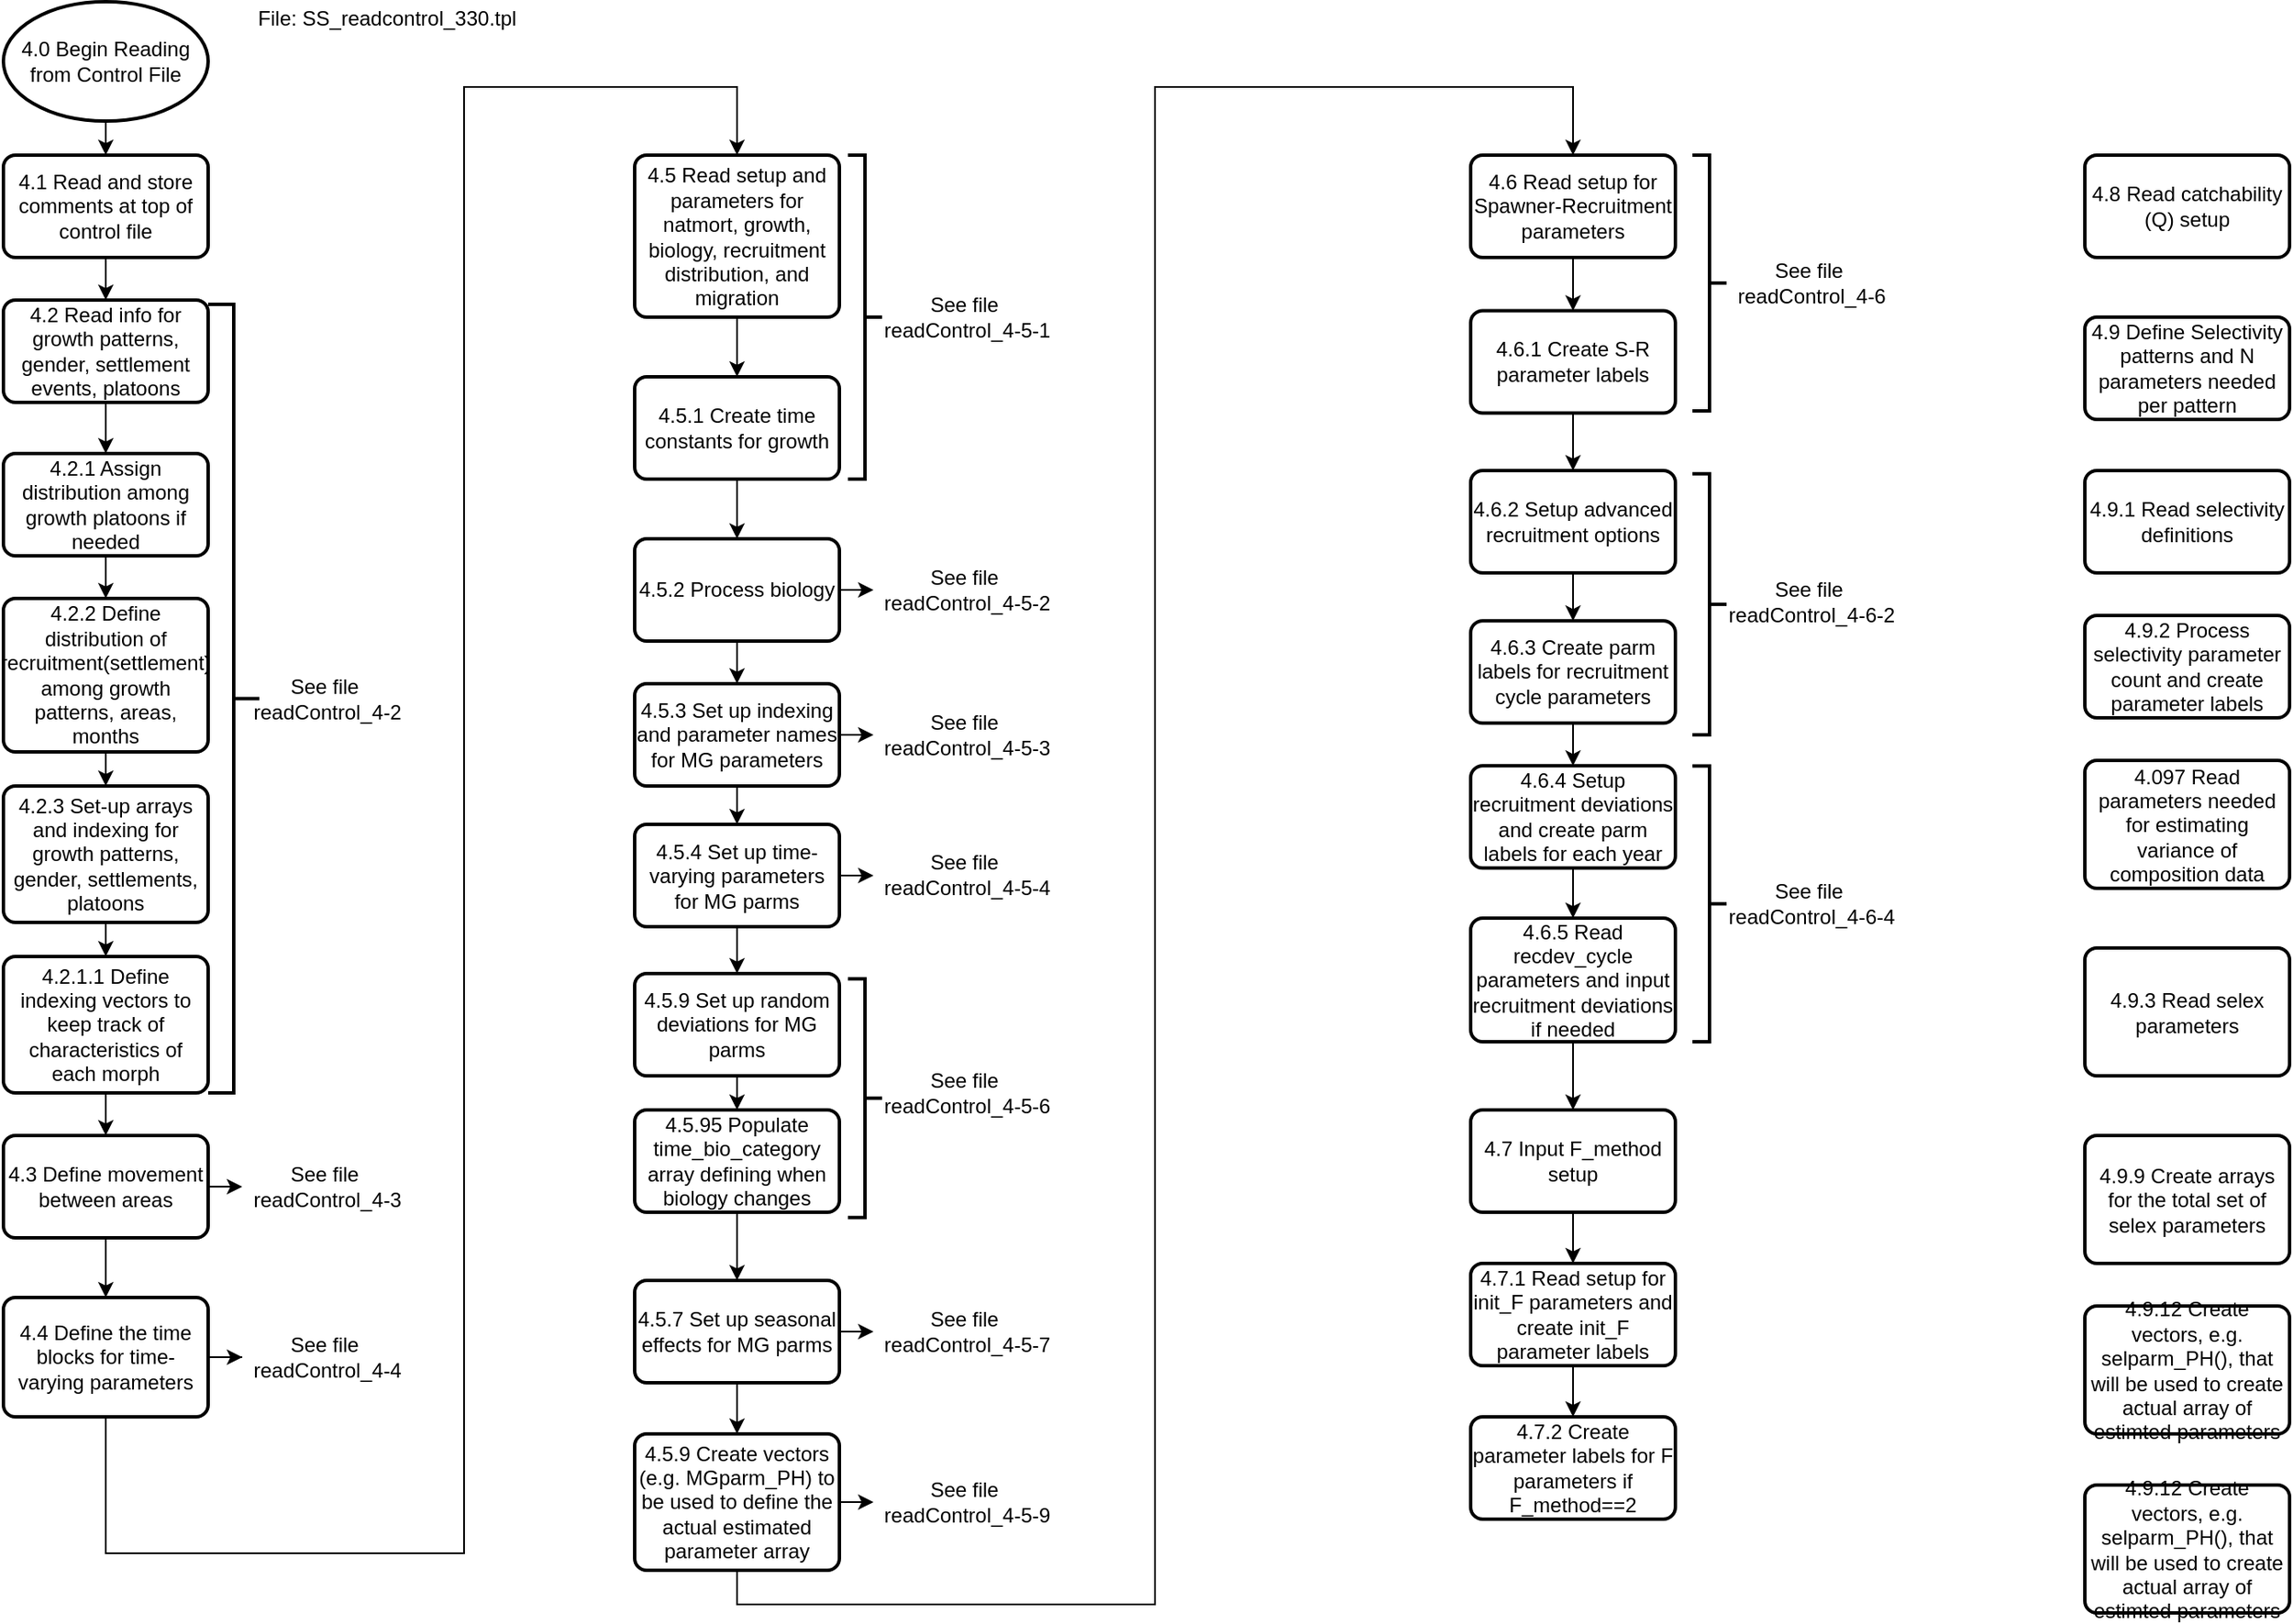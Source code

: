 <mxfile version="13.9.9" type="device"><diagram id="C5RBs43oDa-KdzZeNtuy" name="Page-1"><mxGraphModel dx="434" dy="266" grid="1" gridSize="10" guides="1" tooltips="1" connect="1" arrows="1" fold="1" page="1" pageScale="1" pageWidth="850" pageHeight="1100" math="0" shadow="0"><root><mxCell id="WIyWlLk6GJQsqaUBKTNV-0"/><mxCell id="WIyWlLk6GJQsqaUBKTNV-1" parent="WIyWlLk6GJQsqaUBKTNV-0"/><mxCell id="CVeyTvW_FwNF0HtOR0Q--5" value="" style="strokeWidth=2;html=1;shape=mxgraph.flowchart.annotation_2;align=left;labelPosition=right;pointerEvents=1;direction=west;" parent="WIyWlLk6GJQsqaUBKTNV-1" vertex="1"><mxGeometry x="160" y="297.5" width="30" height="462.5" as="geometry"/></mxCell><mxCell id="9m7rCXmyvCfdYnmGvJ6k-11" value="" style="edgeStyle=orthogonalEdgeStyle;rounded=0;orthogonalLoop=1;jettySize=auto;html=1;" parent="WIyWlLk6GJQsqaUBKTNV-1" source="u-zsQwx9gJPAkVnJD_Lh-2" target="u-zsQwx9gJPAkVnJD_Lh-3" edge="1"><mxGeometry relative="1" as="geometry"><mxPoint x="-30" y="360" as="sourcePoint"/><mxPoint x="-30" y="470" as="targetPoint"/></mxGeometry></mxCell><mxCell id="_HgxIcMPc0hVrQ892XPF-6" value="" style="endArrow=classic;html=1;" parent="WIyWlLk6GJQsqaUBKTNV-1" source="u-zsQwx9gJPAkVnJD_Lh-0" target="u-zsQwx9gJPAkVnJD_Lh-1" edge="1"><mxGeometry width="50" height="50" relative="1" as="geometry"><mxPoint x="-20" y="270" as="sourcePoint"/><mxPoint x="80" y="240" as="targetPoint"/></mxGeometry></mxCell><mxCell id="jNglZu_jcN5MywpICOAI-36" value="" style="edgeStyle=orthogonalEdgeStyle;rounded=0;orthogonalLoop=1;jettySize=auto;html=1;" parent="WIyWlLk6GJQsqaUBKTNV-1" source="jNglZu_jcN5MywpICOAI-35" target="u-zsQwx9gJPAkVnJD_Lh-0" edge="1"><mxGeometry relative="1" as="geometry"/></mxCell><mxCell id="jNglZu_jcN5MywpICOAI-35" value="&lt;span&gt;4.0 Begin Reading from Control File&lt;/span&gt;" style="strokeWidth=2;html=1;shape=mxgraph.flowchart.start_1;whiteSpace=wrap;" parent="WIyWlLk6GJQsqaUBKTNV-1" vertex="1"><mxGeometry x="40" y="120" width="120" height="70" as="geometry"/></mxCell><mxCell id="jNglZu_jcN5MywpICOAI-70" value="" style="endArrow=classic;html=1;" parent="WIyWlLk6GJQsqaUBKTNV-1" source="u-zsQwx9gJPAkVnJD_Lh-1" target="u-zsQwx9gJPAkVnJD_Lh-2" edge="1"><mxGeometry width="50" height="50" relative="1" as="geometry"><mxPoint x="-30" y="360" as="sourcePoint"/><mxPoint x="210" y="530" as="targetPoint"/></mxGeometry></mxCell><mxCell id="jNglZu_jcN5MywpICOAI-81" value="" style="endArrow=classic;html=1;" parent="WIyWlLk6GJQsqaUBKTNV-1" source="u-zsQwx9gJPAkVnJD_Lh-3" target="u-zsQwx9gJPAkVnJD_Lh-4" edge="1"><mxGeometry width="50" height="50" relative="1" as="geometry"><mxPoint x="-30" y="560" as="sourcePoint"/><mxPoint x="-30" y="585" as="targetPoint"/></mxGeometry></mxCell><mxCell id="jNglZu_jcN5MywpICOAI-83" value="" style="endArrow=classic;html=1;" parent="WIyWlLk6GJQsqaUBKTNV-1" source="u-zsQwx9gJPAkVnJD_Lh-4" target="u-zsQwx9gJPAkVnJD_Lh-5" edge="1"><mxGeometry width="50" height="50" relative="1" as="geometry"><mxPoint x="-30" y="660" as="sourcePoint"/><mxPoint x="-30" y="685" as="targetPoint"/></mxGeometry></mxCell><mxCell id="9m7rCXmyvCfdYnmGvJ6k-12" value="" style="endArrow=classic;html=1;" parent="WIyWlLk6GJQsqaUBKTNV-1" source="u-zsQwx9gJPAkVnJD_Lh-5" target="u-zsQwx9gJPAkVnJD_Lh-6" edge="1"><mxGeometry width="50" height="50" relative="1" as="geometry"><mxPoint x="-30" y="755" as="sourcePoint"/><mxPoint x="-30" y="800" as="targetPoint"/></mxGeometry></mxCell><mxCell id="u-zsQwx9gJPAkVnJD_Lh-0" value="&lt;span&gt;4.1 Read and store comments at top of control file&lt;/span&gt;" style="rounded=1;whiteSpace=wrap;html=1;absoluteArcSize=1;arcSize=14;strokeWidth=2;" parent="WIyWlLk6GJQsqaUBKTNV-1" vertex="1"><mxGeometry x="40" y="210" width="120" height="60" as="geometry"/></mxCell><mxCell id="u-zsQwx9gJPAkVnJD_Lh-1" value="4.2 Read info for growth patterns, gender, settlement events, platoons" style="rounded=1;whiteSpace=wrap;html=1;absoluteArcSize=1;arcSize=14;strokeWidth=2;" parent="WIyWlLk6GJQsqaUBKTNV-1" vertex="1"><mxGeometry x="40" y="295" width="120" height="60" as="geometry"/></mxCell><mxCell id="u-zsQwx9gJPAkVnJD_Lh-2" value="4.2.1 Assign distribution among growth platoons if needed" style="rounded=1;whiteSpace=wrap;html=1;absoluteArcSize=1;arcSize=14;strokeWidth=2;" parent="WIyWlLk6GJQsqaUBKTNV-1" vertex="1"><mxGeometry x="40" y="385" width="120" height="60" as="geometry"/></mxCell><mxCell id="u-zsQwx9gJPAkVnJD_Lh-3" value="4.2.2 Define distribution of recruitment(settlement) among growth patterns, areas, months" style="rounded=1;whiteSpace=wrap;html=1;absoluteArcSize=1;arcSize=14;strokeWidth=2;" parent="WIyWlLk6GJQsqaUBKTNV-1" vertex="1"><mxGeometry x="40" y="470" width="120" height="90" as="geometry"/></mxCell><mxCell id="u-zsQwx9gJPAkVnJD_Lh-4" value="4.2.3 Set-up arrays and indexing for growth patterns, gender, settlements, platoons" style="rounded=1;whiteSpace=wrap;html=1;absoluteArcSize=1;arcSize=14;strokeWidth=2;" parent="WIyWlLk6GJQsqaUBKTNV-1" vertex="1"><mxGeometry x="40" y="580" width="120" height="80" as="geometry"/></mxCell><mxCell id="u-zsQwx9gJPAkVnJD_Lh-5" value="4.2.1.1 Define indexing vectors to keep track of characteristics of each morph" style="rounded=1;whiteSpace=wrap;html=1;absoluteArcSize=1;arcSize=14;strokeWidth=2;" parent="WIyWlLk6GJQsqaUBKTNV-1" vertex="1"><mxGeometry x="40" y="680" width="120" height="80" as="geometry"/></mxCell><mxCell id="iACpkPrjVOWVO5fCXJKk-1" style="edgeStyle=orthogonalEdgeStyle;rounded=0;orthogonalLoop=1;jettySize=auto;html=1;" parent="WIyWlLk6GJQsqaUBKTNV-1" source="u-zsQwx9gJPAkVnJD_Lh-6" target="iACpkPrjVOWVO5fCXJKk-0" edge="1"><mxGeometry relative="1" as="geometry"/></mxCell><mxCell id="CVeyTvW_FwNF0HtOR0Q--2" style="edgeStyle=orthogonalEdgeStyle;rounded=0;orthogonalLoop=1;jettySize=auto;html=1;" parent="WIyWlLk6GJQsqaUBKTNV-1" source="u-zsQwx9gJPAkVnJD_Lh-6" target="XuzeitcJZgjzkdy00E1w-4" edge="1"><mxGeometry relative="1" as="geometry"><mxPoint x="190" y="815" as="targetPoint"/></mxGeometry></mxCell><mxCell id="u-zsQwx9gJPAkVnJD_Lh-6" value="4.3 Define movement between areas" style="rounded=1;whiteSpace=wrap;html=1;absoluteArcSize=1;arcSize=14;strokeWidth=2;" parent="WIyWlLk6GJQsqaUBKTNV-1" vertex="1"><mxGeometry x="40" y="785" width="120" height="60" as="geometry"/></mxCell><mxCell id="CVeyTvW_FwNF0HtOR0Q--4" style="edgeStyle=orthogonalEdgeStyle;rounded=0;orthogonalLoop=1;jettySize=auto;html=1;entryX=0;entryY=0.5;entryDx=0;entryDy=0;" parent="WIyWlLk6GJQsqaUBKTNV-1" source="iACpkPrjVOWVO5fCXJKk-0" target="XuzeitcJZgjzkdy00E1w-6" edge="1"><mxGeometry relative="1" as="geometry"><mxPoint x="190" y="915.0" as="targetPoint"/></mxGeometry></mxCell><mxCell id="CVeyTvW_FwNF0HtOR0Q--7" style="edgeStyle=orthogonalEdgeStyle;rounded=0;orthogonalLoop=1;jettySize=auto;html=1;entryX=0.5;entryY=0;entryDx=0;entryDy=0;" parent="WIyWlLk6GJQsqaUBKTNV-1" source="iACpkPrjVOWVO5fCXJKk-0" target="iACpkPrjVOWVO5fCXJKk-2" edge="1"><mxGeometry relative="1" as="geometry"><Array as="points"><mxPoint x="100" y="1030"/><mxPoint x="310" y="1030"/><mxPoint x="310" y="170"/><mxPoint x="470" y="170"/></Array></mxGeometry></mxCell><mxCell id="iACpkPrjVOWVO5fCXJKk-0" value="4.4 Define the time blocks for time-varying parameters" style="rounded=1;whiteSpace=wrap;html=1;absoluteArcSize=1;arcSize=14;strokeWidth=2;" parent="WIyWlLk6GJQsqaUBKTNV-1" vertex="1"><mxGeometry x="40" y="880" width="120" height="70" as="geometry"/></mxCell><mxCell id="CVbHCOr1O-YVreH6sENS-5" style="edgeStyle=orthogonalEdgeStyle;rounded=0;orthogonalLoop=1;jettySize=auto;html=1;entryX=0.5;entryY=0;entryDx=0;entryDy=0;" parent="WIyWlLk6GJQsqaUBKTNV-1" source="iACpkPrjVOWVO5fCXJKk-2" target="iACpkPrjVOWVO5fCXJKk-3" edge="1"><mxGeometry relative="1" as="geometry"/></mxCell><mxCell id="iACpkPrjVOWVO5fCXJKk-2" value="4.5 Read setup and parameters for natmort, growth, biology, recruitment distribution, and migration" style="rounded=1;whiteSpace=wrap;html=1;absoluteArcSize=1;arcSize=14;strokeWidth=2;" parent="WIyWlLk6GJQsqaUBKTNV-1" vertex="1"><mxGeometry x="410" y="210" width="120" height="95" as="geometry"/></mxCell><mxCell id="CVbHCOr1O-YVreH6sENS-6" style="edgeStyle=orthogonalEdgeStyle;rounded=0;orthogonalLoop=1;jettySize=auto;html=1;" parent="WIyWlLk6GJQsqaUBKTNV-1" source="iACpkPrjVOWVO5fCXJKk-3" target="iACpkPrjVOWVO5fCXJKk-4" edge="1"><mxGeometry relative="1" as="geometry"/></mxCell><mxCell id="iACpkPrjVOWVO5fCXJKk-3" value="4.5.1 Create time constants for growth" style="rounded=1;whiteSpace=wrap;html=1;absoluteArcSize=1;arcSize=14;strokeWidth=2;" parent="WIyWlLk6GJQsqaUBKTNV-1" vertex="1"><mxGeometry x="410" y="340" width="120" height="60" as="geometry"/></mxCell><mxCell id="CVbHCOr1O-YVreH6sENS-7" style="edgeStyle=orthogonalEdgeStyle;rounded=0;orthogonalLoop=1;jettySize=auto;html=1;" parent="WIyWlLk6GJQsqaUBKTNV-1" source="iACpkPrjVOWVO5fCXJKk-4" target="iACpkPrjVOWVO5fCXJKk-5" edge="1"><mxGeometry relative="1" as="geometry"/></mxCell><mxCell id="XuzeitcJZgjzkdy00E1w-10" value="" style="edgeStyle=orthogonalEdgeStyle;rounded=0;orthogonalLoop=1;jettySize=auto;html=1;" parent="WIyWlLk6GJQsqaUBKTNV-1" source="iACpkPrjVOWVO5fCXJKk-4" target="XuzeitcJZgjzkdy00E1w-8" edge="1"><mxGeometry relative="1" as="geometry"/></mxCell><mxCell id="iACpkPrjVOWVO5fCXJKk-4" value="4.5.2 Process biology" style="rounded=1;whiteSpace=wrap;html=1;absoluteArcSize=1;arcSize=14;strokeWidth=2;" parent="WIyWlLk6GJQsqaUBKTNV-1" vertex="1"><mxGeometry x="410" y="435" width="120" height="60" as="geometry"/></mxCell><mxCell id="XuzeitcJZgjzkdy00E1w-12" value="" style="edgeStyle=orthogonalEdgeStyle;rounded=0;orthogonalLoop=1;jettySize=auto;html=1;" parent="WIyWlLk6GJQsqaUBKTNV-1" source="iACpkPrjVOWVO5fCXJKk-5" target="XuzeitcJZgjzkdy00E1w-7" edge="1"><mxGeometry relative="1" as="geometry"/></mxCell><mxCell id="XuzeitcJZgjzkdy00E1w-22" value="" style="edgeStyle=orthogonalEdgeStyle;rounded=0;orthogonalLoop=1;jettySize=auto;html=1;" parent="WIyWlLk6GJQsqaUBKTNV-1" source="iACpkPrjVOWVO5fCXJKk-5" target="iACpkPrjVOWVO5fCXJKk-6" edge="1"><mxGeometry relative="1" as="geometry"/></mxCell><mxCell id="iACpkPrjVOWVO5fCXJKk-5" value="4.5.3 Set up indexing and parameter names for MG parameters" style="rounded=1;whiteSpace=wrap;html=1;absoluteArcSize=1;arcSize=14;strokeWidth=2;" parent="WIyWlLk6GJQsqaUBKTNV-1" vertex="1"><mxGeometry x="410" y="520" width="120" height="60" as="geometry"/></mxCell><mxCell id="XuzeitcJZgjzkdy00E1w-14" value="" style="edgeStyle=orthogonalEdgeStyle;rounded=0;orthogonalLoop=1;jettySize=auto;html=1;" parent="WIyWlLk6GJQsqaUBKTNV-1" source="iACpkPrjVOWVO5fCXJKk-6" target="XuzeitcJZgjzkdy00E1w-13" edge="1"><mxGeometry relative="1" as="geometry"/></mxCell><mxCell id="XuzeitcJZgjzkdy00E1w-23" value="" style="edgeStyle=orthogonalEdgeStyle;rounded=0;orthogonalLoop=1;jettySize=auto;html=1;" parent="WIyWlLk6GJQsqaUBKTNV-1" source="iACpkPrjVOWVO5fCXJKk-6" target="iACpkPrjVOWVO5fCXJKk-7" edge="1"><mxGeometry relative="1" as="geometry"/></mxCell><mxCell id="iACpkPrjVOWVO5fCXJKk-6" value="4.5.4 Set up time-varying parameters for MG parms" style="rounded=1;whiteSpace=wrap;html=1;absoluteArcSize=1;arcSize=14;strokeWidth=2;" parent="WIyWlLk6GJQsqaUBKTNV-1" vertex="1"><mxGeometry x="410" y="602.5" width="120" height="60" as="geometry"/></mxCell><mxCell id="XuzeitcJZgjzkdy00E1w-24" value="" style="edgeStyle=orthogonalEdgeStyle;rounded=0;orthogonalLoop=1;jettySize=auto;html=1;" parent="WIyWlLk6GJQsqaUBKTNV-1" source="iACpkPrjVOWVO5fCXJKk-7" target="iACpkPrjVOWVO5fCXJKk-8" edge="1"><mxGeometry relative="1" as="geometry"/></mxCell><mxCell id="iACpkPrjVOWVO5fCXJKk-7" value="4.5.9 Set up random deviations for MG parms" style="rounded=1;whiteSpace=wrap;html=1;absoluteArcSize=1;arcSize=14;strokeWidth=2;" parent="WIyWlLk6GJQsqaUBKTNV-1" vertex="1"><mxGeometry x="410" y="690" width="120" height="60" as="geometry"/></mxCell><mxCell id="XuzeitcJZgjzkdy00E1w-25" value="" style="edgeStyle=orthogonalEdgeStyle;rounded=0;orthogonalLoop=1;jettySize=auto;html=1;" parent="WIyWlLk6GJQsqaUBKTNV-1" source="iACpkPrjVOWVO5fCXJKk-8" target="iACpkPrjVOWVO5fCXJKk-9" edge="1"><mxGeometry relative="1" as="geometry"/></mxCell><mxCell id="iACpkPrjVOWVO5fCXJKk-8" value="4.5.95 Populate time_bio_category array defining when biology changes" style="rounded=1;whiteSpace=wrap;html=1;absoluteArcSize=1;arcSize=14;strokeWidth=2;" parent="WIyWlLk6GJQsqaUBKTNV-1" vertex="1"><mxGeometry x="410" y="770" width="120" height="60" as="geometry"/></mxCell><mxCell id="XuzeitcJZgjzkdy00E1w-19" value="" style="edgeStyle=orthogonalEdgeStyle;rounded=0;orthogonalLoop=1;jettySize=auto;html=1;" parent="WIyWlLk6GJQsqaUBKTNV-1" source="iACpkPrjVOWVO5fCXJKk-9" target="XuzeitcJZgjzkdy00E1w-18" edge="1"><mxGeometry relative="1" as="geometry"/></mxCell><mxCell id="XuzeitcJZgjzkdy00E1w-26" value="" style="edgeStyle=orthogonalEdgeStyle;rounded=0;orthogonalLoop=1;jettySize=auto;html=1;" parent="WIyWlLk6GJQsqaUBKTNV-1" source="iACpkPrjVOWVO5fCXJKk-9" target="iACpkPrjVOWVO5fCXJKk-10" edge="1"><mxGeometry relative="1" as="geometry"/></mxCell><mxCell id="iACpkPrjVOWVO5fCXJKk-9" value="4.5.7 Set up seasonal effects for MG parms" style="rounded=1;whiteSpace=wrap;html=1;absoluteArcSize=1;arcSize=14;strokeWidth=2;" parent="WIyWlLk6GJQsqaUBKTNV-1" vertex="1"><mxGeometry x="410" y="870" width="120" height="60" as="geometry"/></mxCell><mxCell id="XuzeitcJZgjzkdy00E1w-21" value="" style="edgeStyle=orthogonalEdgeStyle;rounded=0;orthogonalLoop=1;jettySize=auto;html=1;" parent="WIyWlLk6GJQsqaUBKTNV-1" source="iACpkPrjVOWVO5fCXJKk-10" target="XuzeitcJZgjzkdy00E1w-20" edge="1"><mxGeometry relative="1" as="geometry"/></mxCell><mxCell id="XuzeitcJZgjzkdy00E1w-27" style="edgeStyle=orthogonalEdgeStyle;rounded=0;orthogonalLoop=1;jettySize=auto;html=1;" parent="WIyWlLk6GJQsqaUBKTNV-1" source="iACpkPrjVOWVO5fCXJKk-10" target="iACpkPrjVOWVO5fCXJKk-11" edge="1"><mxGeometry relative="1" as="geometry"><mxPoint x="670" y="1060" as="targetPoint"/><Array as="points"><mxPoint x="470" y="1060"/><mxPoint x="715" y="1060"/><mxPoint x="715" y="170"/><mxPoint x="960" y="170"/></Array></mxGeometry></mxCell><mxCell id="iACpkPrjVOWVO5fCXJKk-10" value="4.5.9 Create vectors (e.g. MGparm_PH) to be used to define the actual estimated parameter array" style="rounded=1;whiteSpace=wrap;html=1;absoluteArcSize=1;arcSize=14;strokeWidth=2;" parent="WIyWlLk6GJQsqaUBKTNV-1" vertex="1"><mxGeometry x="410" y="960" width="120" height="80" as="geometry"/></mxCell><mxCell id="NkRdnBV0X_rb62m7EtFr-0" value="" style="edgeStyle=orthogonalEdgeStyle;rounded=0;orthogonalLoop=1;jettySize=auto;html=1;" edge="1" parent="WIyWlLk6GJQsqaUBKTNV-1" source="iACpkPrjVOWVO5fCXJKk-11" target="iACpkPrjVOWVO5fCXJKk-12"><mxGeometry relative="1" as="geometry"/></mxCell><mxCell id="iACpkPrjVOWVO5fCXJKk-11" value="4.6 Read setup for Spawner-Recruitment parameters" style="rounded=1;whiteSpace=wrap;html=1;absoluteArcSize=1;arcSize=14;strokeWidth=2;" parent="WIyWlLk6GJQsqaUBKTNV-1" vertex="1"><mxGeometry x="900" y="210" width="120" height="60" as="geometry"/></mxCell><mxCell id="NkRdnBV0X_rb62m7EtFr-1" value="" style="edgeStyle=orthogonalEdgeStyle;rounded=0;orthogonalLoop=1;jettySize=auto;html=1;" edge="1" parent="WIyWlLk6GJQsqaUBKTNV-1" source="iACpkPrjVOWVO5fCXJKk-12" target="iACpkPrjVOWVO5fCXJKk-13"><mxGeometry relative="1" as="geometry"/></mxCell><mxCell id="iACpkPrjVOWVO5fCXJKk-12" value="4.6.1 Create S-R parameter labels" style="rounded=1;whiteSpace=wrap;html=1;absoluteArcSize=1;arcSize=14;strokeWidth=2;" parent="WIyWlLk6GJQsqaUBKTNV-1" vertex="1"><mxGeometry x="900" y="301.25" width="120" height="60" as="geometry"/></mxCell><mxCell id="NkRdnBV0X_rb62m7EtFr-2" value="" style="edgeStyle=orthogonalEdgeStyle;rounded=0;orthogonalLoop=1;jettySize=auto;html=1;" edge="1" parent="WIyWlLk6GJQsqaUBKTNV-1" source="iACpkPrjVOWVO5fCXJKk-13" target="iACpkPrjVOWVO5fCXJKk-14"><mxGeometry relative="1" as="geometry"/></mxCell><mxCell id="iACpkPrjVOWVO5fCXJKk-13" value="4.6.2 Setup advanced recruitment options" style="rounded=1;whiteSpace=wrap;html=1;absoluteArcSize=1;arcSize=14;strokeWidth=2;" parent="WIyWlLk6GJQsqaUBKTNV-1" vertex="1"><mxGeometry x="900" y="395" width="120" height="60" as="geometry"/></mxCell><mxCell id="NkRdnBV0X_rb62m7EtFr-3" value="" style="edgeStyle=orthogonalEdgeStyle;rounded=0;orthogonalLoop=1;jettySize=auto;html=1;" edge="1" parent="WIyWlLk6GJQsqaUBKTNV-1" source="iACpkPrjVOWVO5fCXJKk-14" target="iACpkPrjVOWVO5fCXJKk-15"><mxGeometry relative="1" as="geometry"/></mxCell><mxCell id="iACpkPrjVOWVO5fCXJKk-14" value="4.6.3 Create parm labels for recruitment cycle parameters" style="rounded=1;whiteSpace=wrap;html=1;absoluteArcSize=1;arcSize=14;strokeWidth=2;" parent="WIyWlLk6GJQsqaUBKTNV-1" vertex="1"><mxGeometry x="900" y="483.13" width="120" height="60" as="geometry"/></mxCell><mxCell id="NkRdnBV0X_rb62m7EtFr-5" value="" style="edgeStyle=orthogonalEdgeStyle;rounded=0;orthogonalLoop=1;jettySize=auto;html=1;" edge="1" parent="WIyWlLk6GJQsqaUBKTNV-1" source="iACpkPrjVOWVO5fCXJKk-15" target="iACpkPrjVOWVO5fCXJKk-16"><mxGeometry relative="1" as="geometry"/></mxCell><mxCell id="iACpkPrjVOWVO5fCXJKk-15" value="4.6.4 Setup recruitment deviations and create parm labels for each year" style="rounded=1;whiteSpace=wrap;html=1;absoluteArcSize=1;arcSize=14;strokeWidth=2;" parent="WIyWlLk6GJQsqaUBKTNV-1" vertex="1"><mxGeometry x="900" y="568.13" width="120" height="60" as="geometry"/></mxCell><mxCell id="NkRdnBV0X_rb62m7EtFr-6" value="" style="edgeStyle=orthogonalEdgeStyle;rounded=0;orthogonalLoop=1;jettySize=auto;html=1;" edge="1" parent="WIyWlLk6GJQsqaUBKTNV-1" source="iACpkPrjVOWVO5fCXJKk-16" target="iACpkPrjVOWVO5fCXJKk-17"><mxGeometry relative="1" as="geometry"/></mxCell><mxCell id="iACpkPrjVOWVO5fCXJKk-16" value="4.6.5 Read recdev_cycle parameters and input recruitment deviations if needed" style="rounded=1;whiteSpace=wrap;html=1;absoluteArcSize=1;arcSize=14;strokeWidth=2;" parent="WIyWlLk6GJQsqaUBKTNV-1" vertex="1"><mxGeometry x="900" y="657.5" width="120" height="72.5" as="geometry"/></mxCell><mxCell id="NkRdnBV0X_rb62m7EtFr-7" value="" style="edgeStyle=orthogonalEdgeStyle;rounded=0;orthogonalLoop=1;jettySize=auto;html=1;" edge="1" parent="WIyWlLk6GJQsqaUBKTNV-1" source="iACpkPrjVOWVO5fCXJKk-17" target="iACpkPrjVOWVO5fCXJKk-18"><mxGeometry relative="1" as="geometry"/></mxCell><mxCell id="iACpkPrjVOWVO5fCXJKk-17" value="4.7 Input F_method setup" style="rounded=1;whiteSpace=wrap;html=1;absoluteArcSize=1;arcSize=14;strokeWidth=2;" parent="WIyWlLk6GJQsqaUBKTNV-1" vertex="1"><mxGeometry x="900" y="770" width="120" height="60" as="geometry"/></mxCell><mxCell id="NkRdnBV0X_rb62m7EtFr-8" value="" style="edgeStyle=orthogonalEdgeStyle;rounded=0;orthogonalLoop=1;jettySize=auto;html=1;" edge="1" parent="WIyWlLk6GJQsqaUBKTNV-1" source="iACpkPrjVOWVO5fCXJKk-18" target="iACpkPrjVOWVO5fCXJKk-19"><mxGeometry relative="1" as="geometry"/></mxCell><mxCell id="iACpkPrjVOWVO5fCXJKk-18" value="4.7.1 Read setup for init_F parameters and create init_F parameter labels" style="rounded=1;whiteSpace=wrap;html=1;absoluteArcSize=1;arcSize=14;strokeWidth=2;" parent="WIyWlLk6GJQsqaUBKTNV-1" vertex="1"><mxGeometry x="900" y="860" width="120" height="60" as="geometry"/></mxCell><mxCell id="iACpkPrjVOWVO5fCXJKk-19" value="4.7.2 Create parameter labels for F parameters if F_method==2" style="rounded=1;whiteSpace=wrap;html=1;absoluteArcSize=1;arcSize=14;strokeWidth=2;" parent="WIyWlLk6GJQsqaUBKTNV-1" vertex="1"><mxGeometry x="900" y="950" width="120" height="60" as="geometry"/></mxCell><mxCell id="iACpkPrjVOWVO5fCXJKk-20" value="4.8 Read catchability (Q) setup" style="rounded=1;whiteSpace=wrap;html=1;absoluteArcSize=1;arcSize=14;strokeWidth=2;" parent="WIyWlLk6GJQsqaUBKTNV-1" vertex="1"><mxGeometry x="1260" y="210" width="120" height="60" as="geometry"/></mxCell><mxCell id="iACpkPrjVOWVO5fCXJKk-21" value="4.9 Define Selectivity patterns and N parameters needed per pattern" style="rounded=1;whiteSpace=wrap;html=1;absoluteArcSize=1;arcSize=14;strokeWidth=2;" parent="WIyWlLk6GJQsqaUBKTNV-1" vertex="1"><mxGeometry x="1260" y="305" width="120" height="60" as="geometry"/></mxCell><mxCell id="iACpkPrjVOWVO5fCXJKk-22" value="4.9.1 Read selectivity definitions" style="rounded=1;whiteSpace=wrap;html=1;absoluteArcSize=1;arcSize=14;strokeWidth=2;" parent="WIyWlLk6GJQsqaUBKTNV-1" vertex="1"><mxGeometry x="1260" y="395" width="120" height="60" as="geometry"/></mxCell><mxCell id="iACpkPrjVOWVO5fCXJKk-23" value="4.9.2 Process selectivity parameter count and create parameter labels" style="rounded=1;whiteSpace=wrap;html=1;absoluteArcSize=1;arcSize=14;strokeWidth=2;" parent="WIyWlLk6GJQsqaUBKTNV-1" vertex="1"><mxGeometry x="1260" y="480" width="120" height="60" as="geometry"/></mxCell><mxCell id="iACpkPrjVOWVO5fCXJKk-24" value="4.097 Read parameters needed for estimating variance of composition data" style="rounded=1;whiteSpace=wrap;html=1;absoluteArcSize=1;arcSize=14;strokeWidth=2;" parent="WIyWlLk6GJQsqaUBKTNV-1" vertex="1"><mxGeometry x="1260" y="565" width="120" height="75" as="geometry"/></mxCell><mxCell id="iACpkPrjVOWVO5fCXJKk-25" value="4.9.3 Read selex parameters" style="rounded=1;whiteSpace=wrap;html=1;absoluteArcSize=1;arcSize=14;strokeWidth=2;" parent="WIyWlLk6GJQsqaUBKTNV-1" vertex="1"><mxGeometry x="1260" y="675" width="120" height="75" as="geometry"/></mxCell><mxCell id="iACpkPrjVOWVO5fCXJKk-26" value="4.9.9 Create arrays for the total set of selex parameters" style="rounded=1;whiteSpace=wrap;html=1;absoluteArcSize=1;arcSize=14;strokeWidth=2;" parent="WIyWlLk6GJQsqaUBKTNV-1" vertex="1"><mxGeometry x="1260" y="785" width="120" height="75" as="geometry"/></mxCell><mxCell id="iACpkPrjVOWVO5fCXJKk-27" value="4.9.12 Create vectors, e.g. selparm_PH(), that will be used to create actual array of estimted parameters" style="rounded=1;whiteSpace=wrap;html=1;absoluteArcSize=1;arcSize=14;strokeWidth=2;" parent="WIyWlLk6GJQsqaUBKTNV-1" vertex="1"><mxGeometry x="1260" y="885" width="120" height="75" as="geometry"/></mxCell><mxCell id="iACpkPrjVOWVO5fCXJKk-28" value="4.9.12 Create vectors, e.g. selparm_PH(), that will be used to create actual array of estimted parameters" style="rounded=1;whiteSpace=wrap;html=1;absoluteArcSize=1;arcSize=14;strokeWidth=2;" parent="WIyWlLk6GJQsqaUBKTNV-1" vertex="1"><mxGeometry x="1260" y="990" width="120" height="75" as="geometry"/></mxCell><mxCell id="CVbHCOr1O-YVreH6sENS-0" value="" style="strokeWidth=2;html=1;shape=mxgraph.flowchart.annotation_2;align=left;labelPosition=right;pointerEvents=1;direction=west;" parent="WIyWlLk6GJQsqaUBKTNV-1" vertex="1"><mxGeometry x="535" y="210" width="20" height="190" as="geometry"/></mxCell><mxCell id="XuzeitcJZgjzkdy00E1w-0" value="File: SS_readcontrol_330.tpl" style="text;html=1;strokeColor=none;fillColor=none;align=center;verticalAlign=middle;whiteSpace=wrap;rounded=0;" parent="WIyWlLk6GJQsqaUBKTNV-1" vertex="1"><mxGeometry x="180" y="120" width="170" height="20" as="geometry"/></mxCell><mxCell id="XuzeitcJZgjzkdy00E1w-4" value="&lt;span&gt;See file&amp;nbsp;&lt;/span&gt;&lt;br&gt;&lt;span&gt;readControl_4-3&lt;/span&gt;" style="text;html=1;strokeColor=none;fillColor=none;align=center;verticalAlign=middle;whiteSpace=wrap;rounded=0;" parent="WIyWlLk6GJQsqaUBKTNV-1" vertex="1"><mxGeometry x="180" y="796.88" width="100" height="36.25" as="geometry"/></mxCell><mxCell id="XuzeitcJZgjzkdy00E1w-6" value="&lt;span&gt;See file&amp;nbsp;&lt;/span&gt;&lt;br&gt;&lt;span&gt;readControl_4-4&lt;/span&gt;" style="text;html=1;strokeColor=none;fillColor=none;align=center;verticalAlign=middle;whiteSpace=wrap;rounded=0;" parent="WIyWlLk6GJQsqaUBKTNV-1" vertex="1"><mxGeometry x="180" y="896.88" width="100" height="36.25" as="geometry"/></mxCell><mxCell id="XuzeitcJZgjzkdy00E1w-7" value="&lt;span&gt;See file&amp;nbsp;&lt;/span&gt;&lt;br&gt;&lt;span&gt;readControl_4-5-3&lt;/span&gt;" style="text;html=1;strokeColor=none;fillColor=none;align=center;verticalAlign=middle;whiteSpace=wrap;rounded=0;" parent="WIyWlLk6GJQsqaUBKTNV-1" vertex="1"><mxGeometry x="550" y="532" width="110" height="36.25" as="geometry"/></mxCell><mxCell id="XuzeitcJZgjzkdy00E1w-8" value="&lt;span&gt;See file&amp;nbsp;&lt;/span&gt;&lt;br&gt;&lt;span&gt;readControl_4-5-2&lt;/span&gt;" style="text;html=1;strokeColor=none;fillColor=none;align=center;verticalAlign=middle;whiteSpace=wrap;rounded=0;" parent="WIyWlLk6GJQsqaUBKTNV-1" vertex="1"><mxGeometry x="550" y="446.88" width="110" height="36.25" as="geometry"/></mxCell><mxCell id="XuzeitcJZgjzkdy00E1w-11" value="&lt;span&gt;See file&amp;nbsp;&lt;/span&gt;&lt;br&gt;&lt;span&gt;readControl_4-5-1&lt;/span&gt;" style="text;html=1;strokeColor=none;fillColor=none;align=center;verticalAlign=middle;whiteSpace=wrap;rounded=0;" parent="WIyWlLk6GJQsqaUBKTNV-1" vertex="1"><mxGeometry x="550" y="286.88" width="110" height="36.25" as="geometry"/></mxCell><mxCell id="XuzeitcJZgjzkdy00E1w-13" value="&lt;span&gt;See file&amp;nbsp;&lt;/span&gt;&lt;br&gt;&lt;span&gt;readControl_4-5-4&lt;/span&gt;" style="text;html=1;strokeColor=none;fillColor=none;align=center;verticalAlign=middle;whiteSpace=wrap;rounded=0;" parent="WIyWlLk6GJQsqaUBKTNV-1" vertex="1"><mxGeometry x="550" y="614.37" width="110" height="36.25" as="geometry"/></mxCell><mxCell id="XuzeitcJZgjzkdy00E1w-15" value="&lt;span&gt;See file&amp;nbsp;&lt;/span&gt;&lt;br&gt;&lt;span&gt;readControl_4-5-6&lt;/span&gt;" style="text;html=1;strokeColor=none;fillColor=none;align=center;verticalAlign=middle;whiteSpace=wrap;rounded=0;" parent="WIyWlLk6GJQsqaUBKTNV-1" vertex="1"><mxGeometry x="550" y="741.88" width="110" height="36.25" as="geometry"/></mxCell><mxCell id="XuzeitcJZgjzkdy00E1w-17" value="" style="strokeWidth=2;html=1;shape=mxgraph.flowchart.annotation_2;align=left;labelPosition=right;pointerEvents=1;rotation=-180;" parent="WIyWlLk6GJQsqaUBKTNV-1" vertex="1"><mxGeometry x="535" y="693.13" width="20" height="140" as="geometry"/></mxCell><mxCell id="XuzeitcJZgjzkdy00E1w-18" value="&lt;span&gt;See file&amp;nbsp;&lt;/span&gt;&lt;br&gt;&lt;span&gt;readControl_4-5-7&lt;/span&gt;" style="text;html=1;strokeColor=none;fillColor=none;align=center;verticalAlign=middle;whiteSpace=wrap;rounded=0;" parent="WIyWlLk6GJQsqaUBKTNV-1" vertex="1"><mxGeometry x="550" y="881.88" width="110" height="36.25" as="geometry"/></mxCell><mxCell id="XuzeitcJZgjzkdy00E1w-20" value="&lt;span&gt;See file&amp;nbsp;&lt;/span&gt;&lt;br&gt;&lt;span&gt;readControl_4-5-9&lt;/span&gt;" style="text;html=1;strokeColor=none;fillColor=none;align=center;verticalAlign=middle;whiteSpace=wrap;rounded=0;" parent="WIyWlLk6GJQsqaUBKTNV-1" vertex="1"><mxGeometry x="550" y="981.88" width="110" height="36.25" as="geometry"/></mxCell><mxCell id="XuzeitcJZgjzkdy00E1w-28" value="&lt;span&gt;See file&amp;nbsp;&lt;/span&gt;&lt;br&gt;&lt;span&gt;readControl_4-2&lt;/span&gt;" style="text;html=1;strokeColor=none;fillColor=none;align=center;verticalAlign=middle;whiteSpace=wrap;rounded=0;" parent="WIyWlLk6GJQsqaUBKTNV-1" vertex="1"><mxGeometry x="175" y="510.63" width="110" height="36.25" as="geometry"/></mxCell><mxCell id="NkRdnBV0X_rb62m7EtFr-9" value="" style="strokeWidth=2;html=1;shape=mxgraph.flowchart.annotation_2;align=left;labelPosition=right;pointerEvents=1;direction=west;" vertex="1" parent="WIyWlLk6GJQsqaUBKTNV-1"><mxGeometry x="1030" y="210" width="20" height="150" as="geometry"/></mxCell><mxCell id="NkRdnBV0X_rb62m7EtFr-10" value="&lt;span&gt;See file&amp;nbsp;&lt;/span&gt;&lt;br&gt;&lt;span&gt;readControl_4-6&lt;/span&gt;" style="text;html=1;strokeColor=none;fillColor=none;align=center;verticalAlign=middle;whiteSpace=wrap;rounded=0;" vertex="1" parent="WIyWlLk6GJQsqaUBKTNV-1"><mxGeometry x="1045" y="266.87" width="110" height="36.25" as="geometry"/></mxCell><mxCell id="NkRdnBV0X_rb62m7EtFr-11" value="" style="strokeWidth=2;html=1;shape=mxgraph.flowchart.annotation_2;align=left;labelPosition=right;pointerEvents=1;direction=west;" vertex="1" parent="WIyWlLk6GJQsqaUBKTNV-1"><mxGeometry x="1030" y="396.88" width="20" height="153.12" as="geometry"/></mxCell><mxCell id="NkRdnBV0X_rb62m7EtFr-12" value="&lt;span&gt;See file&amp;nbsp;&lt;/span&gt;&lt;br&gt;&lt;span&gt;readControl_4-6-2&lt;/span&gt;" style="text;html=1;strokeColor=none;fillColor=none;align=center;verticalAlign=middle;whiteSpace=wrap;rounded=0;" vertex="1" parent="WIyWlLk6GJQsqaUBKTNV-1"><mxGeometry x="1045" y="453.75" width="110" height="36.25" as="geometry"/></mxCell><mxCell id="NkRdnBV0X_rb62m7EtFr-13" value="" style="strokeWidth=2;html=1;shape=mxgraph.flowchart.annotation_2;align=left;labelPosition=right;pointerEvents=1;direction=west;" vertex="1" parent="WIyWlLk6GJQsqaUBKTNV-1"><mxGeometry x="1030" y="568.25" width="20" height="161.75" as="geometry"/></mxCell><mxCell id="NkRdnBV0X_rb62m7EtFr-14" value="&lt;span&gt;See file&amp;nbsp;&lt;/span&gt;&lt;br&gt;&lt;span&gt;readControl_4-6-4&lt;/span&gt;" style="text;html=1;strokeColor=none;fillColor=none;align=center;verticalAlign=middle;whiteSpace=wrap;rounded=0;" vertex="1" parent="WIyWlLk6GJQsqaUBKTNV-1"><mxGeometry x="1045" y="631" width="110" height="36.25" as="geometry"/></mxCell></root></mxGraphModel></diagram></mxfile>